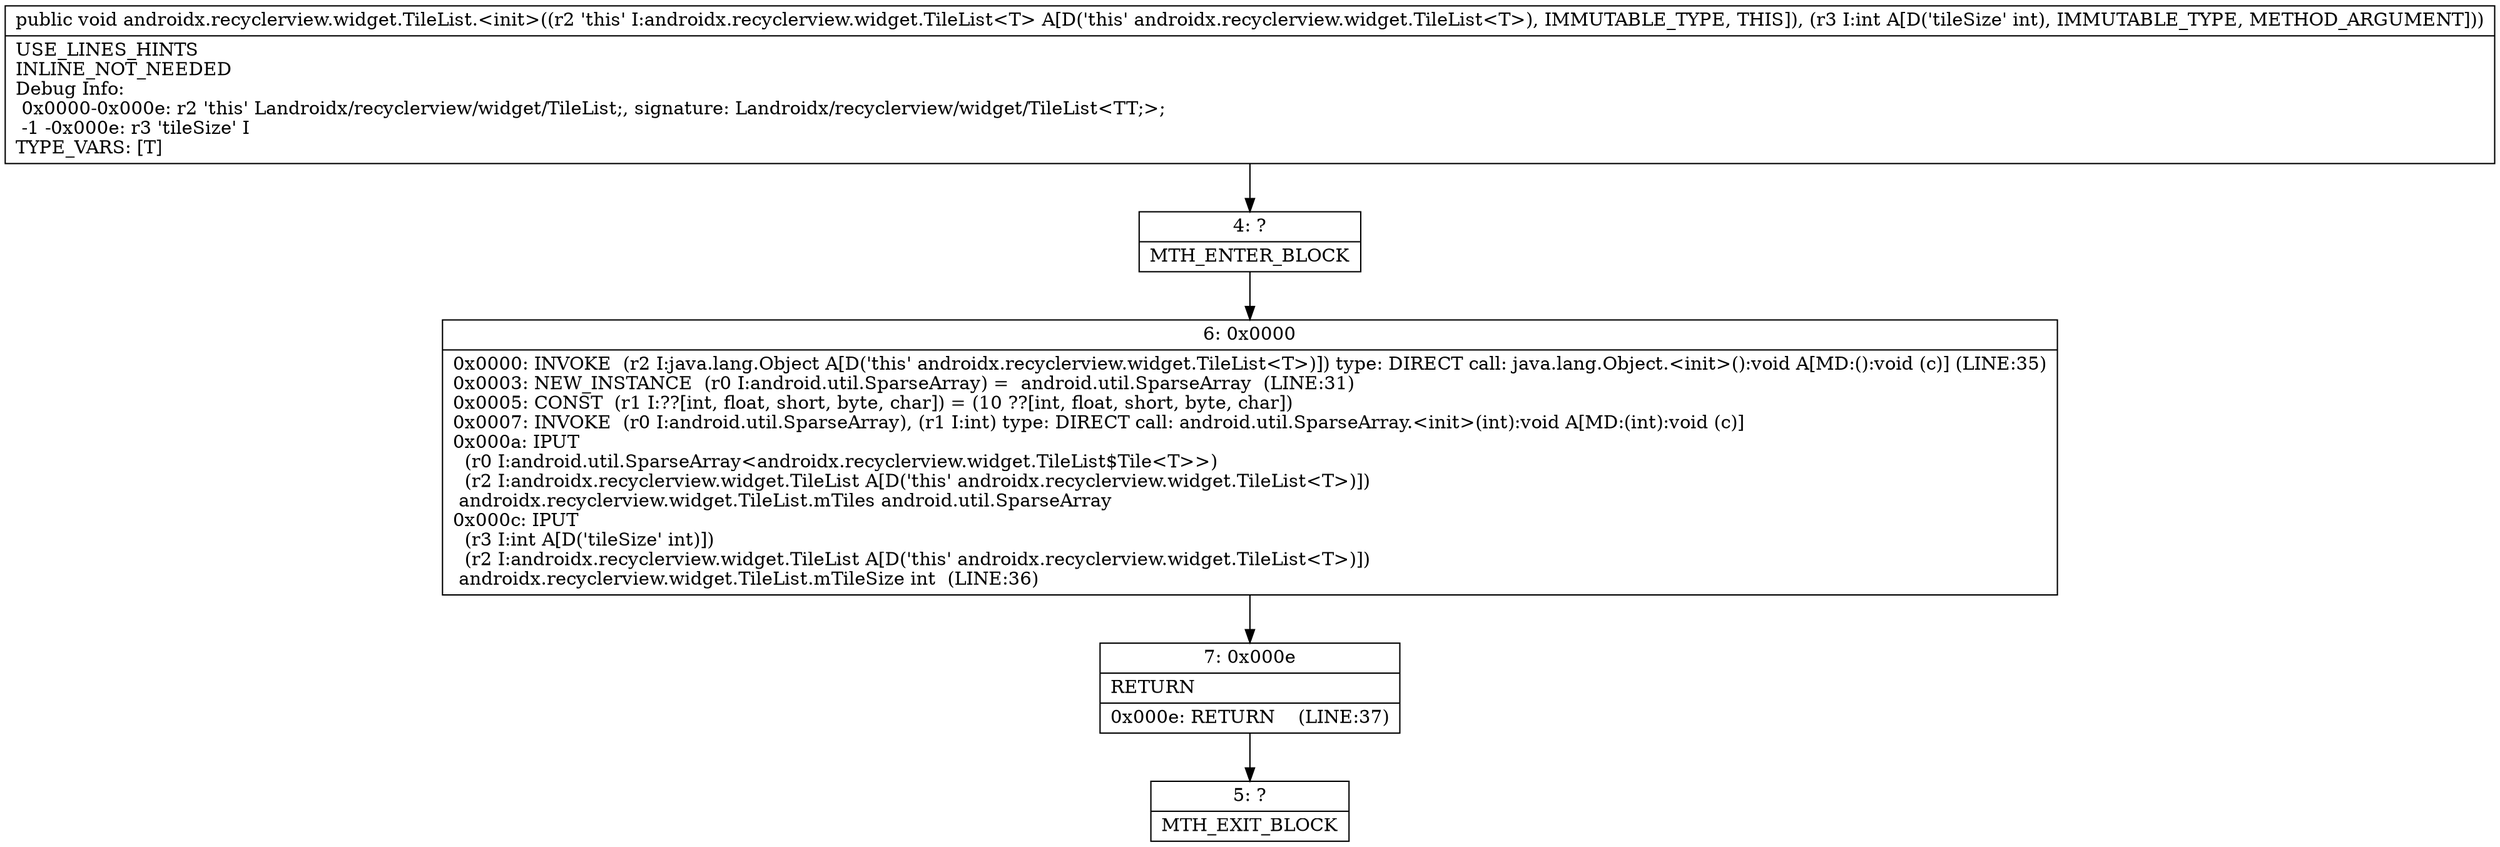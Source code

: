 digraph "CFG forandroidx.recyclerview.widget.TileList.\<init\>(I)V" {
Node_4 [shape=record,label="{4\:\ ?|MTH_ENTER_BLOCK\l}"];
Node_6 [shape=record,label="{6\:\ 0x0000|0x0000: INVOKE  (r2 I:java.lang.Object A[D('this' androidx.recyclerview.widget.TileList\<T\>)]) type: DIRECT call: java.lang.Object.\<init\>():void A[MD:():void (c)] (LINE:35)\l0x0003: NEW_INSTANCE  (r0 I:android.util.SparseArray) =  android.util.SparseArray  (LINE:31)\l0x0005: CONST  (r1 I:??[int, float, short, byte, char]) = (10 ??[int, float, short, byte, char]) \l0x0007: INVOKE  (r0 I:android.util.SparseArray), (r1 I:int) type: DIRECT call: android.util.SparseArray.\<init\>(int):void A[MD:(int):void (c)]\l0x000a: IPUT  \l  (r0 I:android.util.SparseArray\<androidx.recyclerview.widget.TileList$Tile\<T\>\>)\l  (r2 I:androidx.recyclerview.widget.TileList A[D('this' androidx.recyclerview.widget.TileList\<T\>)])\l androidx.recyclerview.widget.TileList.mTiles android.util.SparseArray \l0x000c: IPUT  \l  (r3 I:int A[D('tileSize' int)])\l  (r2 I:androidx.recyclerview.widget.TileList A[D('this' androidx.recyclerview.widget.TileList\<T\>)])\l androidx.recyclerview.widget.TileList.mTileSize int  (LINE:36)\l}"];
Node_7 [shape=record,label="{7\:\ 0x000e|RETURN\l|0x000e: RETURN    (LINE:37)\l}"];
Node_5 [shape=record,label="{5\:\ ?|MTH_EXIT_BLOCK\l}"];
MethodNode[shape=record,label="{public void androidx.recyclerview.widget.TileList.\<init\>((r2 'this' I:androidx.recyclerview.widget.TileList\<T\> A[D('this' androidx.recyclerview.widget.TileList\<T\>), IMMUTABLE_TYPE, THIS]), (r3 I:int A[D('tileSize' int), IMMUTABLE_TYPE, METHOD_ARGUMENT]))  | USE_LINES_HINTS\lINLINE_NOT_NEEDED\lDebug Info:\l  0x0000\-0x000e: r2 'this' Landroidx\/recyclerview\/widget\/TileList;, signature: Landroidx\/recyclerview\/widget\/TileList\<TT;\>;\l  \-1 \-0x000e: r3 'tileSize' I\lTYPE_VARS: [T]\l}"];
MethodNode -> Node_4;Node_4 -> Node_6;
Node_6 -> Node_7;
Node_7 -> Node_5;
}

